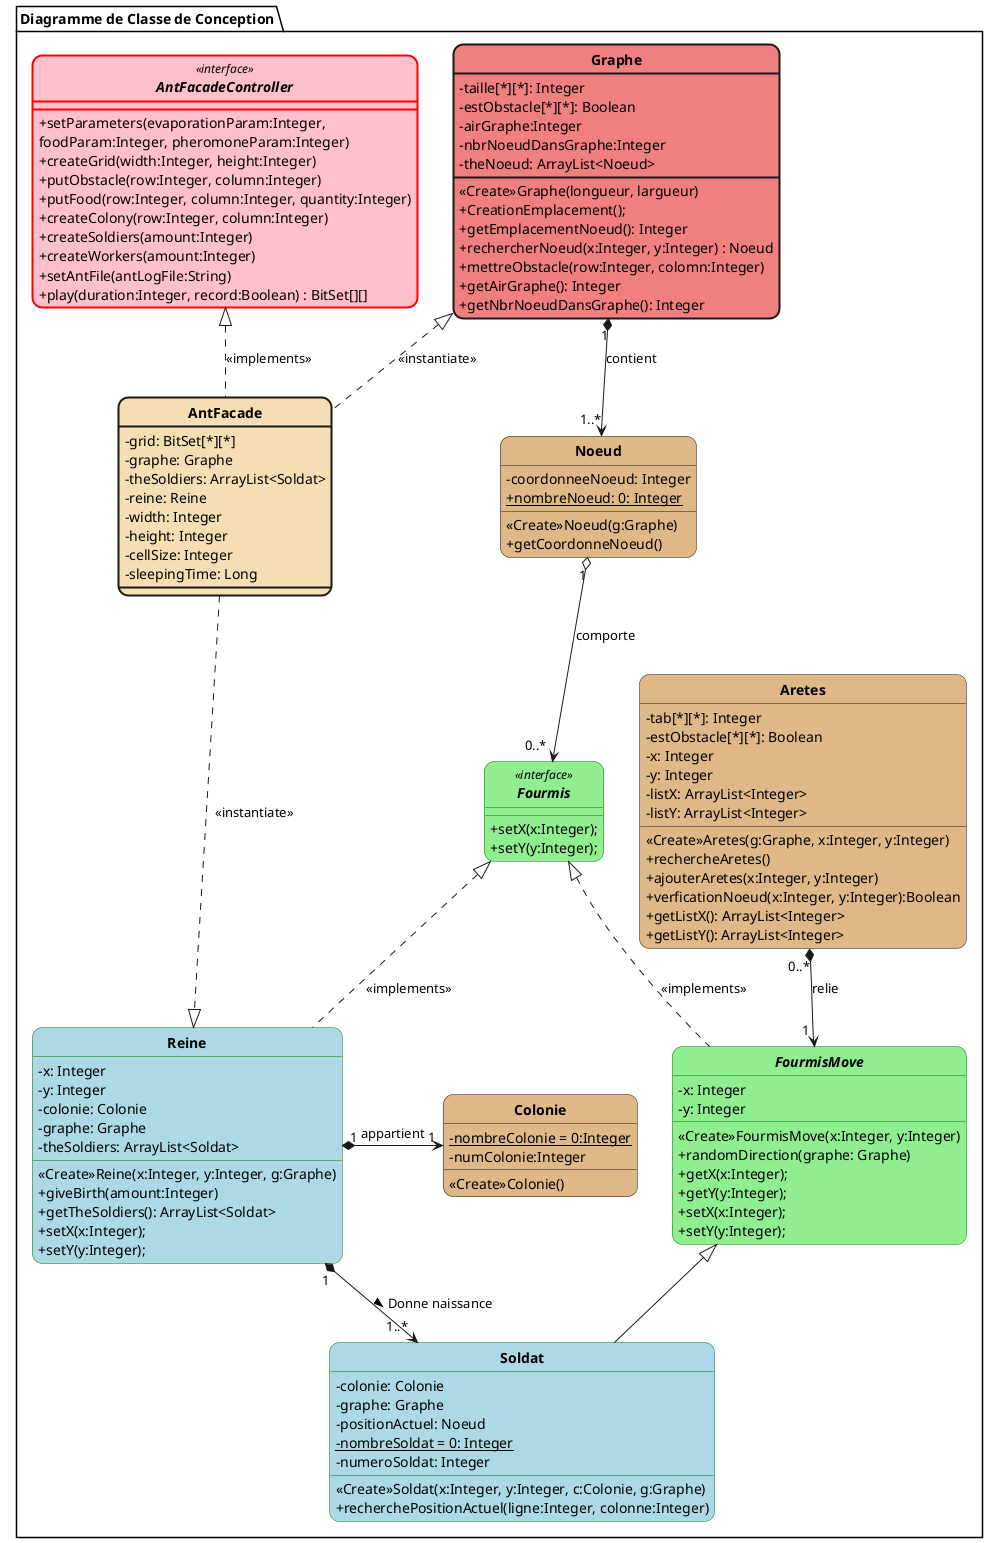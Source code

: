 @startuml
'https://plantuml.com/class-diagram

skinparam style strictuml
skinparam classAttributeIconSize 0
skinparam classFontStyle Bold
skinparam roundcorner 20
hide enum methods

package "Diagramme de Classe de Conception" <<Folder>> {
  interface AntFacadeController <<interface>> #pink ##[bold]red {
      +setParameters(evaporationParam:Integer,
      foodParam:Integer, pheromoneParam:Integer)
      +createGrid(width:Integer, height:Integer)
      +putObstacle(row:Integer, column:Integer)
      +putFood(row:Integer, column:Integer, quantity:Integer)
      +createColony(row:Integer, column:Integer)
      +createSoldiers(amount:Integer)
      +createWorkers(amount:Integer)
      +setAntFile(antLogFile:String)
      +play(duration:Integer, record:Boolean) : BitSet[][]
  }

  class Graphe #lightcoral;line.bold {
      -taille[*][*]: Integer
      -estObstacle[*][*]: Boolean
      -airGraphe:Integer
      -nbrNoeudDansGraphe:Integer
      -theNoeud: ArrayList<Noeud>

      <<Create>>Graphe(longueur, largueur)
      +CreationEmplacement();
      +getEmplacementNoeud(): Integer
      +rechercherNoeud(x:Integer, y:Integer) : Noeud
      +mettreObstacle(row:Integer, colomn:Integer)
      +getAirGraphe(): Integer
      +getNbrNoeudDansGraphe(): Integer
  }

  class Colonie #burlywood {
      -{static} nombreColonie = 0:Integer
      -numColonie:Integer
      <<Create>>Colonie()
  }

  class Noeud #burlywood {
      -coordonneeNoeud: Integer
      +{static} nombreNoeud: 0: Integer

      <<Create>>Noeud(g:Graphe)
      +getCoordonneNoeud()
  }

  class AntFacade #back:Wheat;line.bold {
      -grid: BitSet[*][*]
      -graphe: Graphe
      -theSoldiers: ArrayList<Soldat>
      -reine: Reine
      -width: Integer
      -height: Integer
      -cellSize: Integer
      -sleepingTime: Long
  }

  class Aretes #burlywood {
      -tab[*][*]: Integer
      -estObstacle[*][*]: Boolean
      -x: Integer
      -y: Integer
      -listX: ArrayList<Integer>
      -listY: ArrayList<Integer>

      <<Create>>Aretes(g:Graphe, x:Integer, y:Integer)
      +rechercheAretes()
      +ajouterAretes(x:Integer, y:Integer)
      +verficationNoeud(x:Integer, y:Integer):Boolean
      +getListX(): ArrayList<Integer>
      +getListY(): ArrayList<Integer>
  }

  interface Fourmis <<interface>> #lightgreen;line:green {
      +setX(x:Integer);
      +setY(y:Integer);
  }

  class Reine #lightblue;line:green {
      -x: Integer
      -y: Integer
      -colonie: Colonie
      -graphe: Graphe
      -theSoldiers: ArrayList<Soldat>

      <<Create>>Reine(x:Integer, y:Integer, g:Graphe)
      +giveBirth(amount:Integer)
      +getTheSoldiers(): ArrayList<Soldat>
      +setX(x:Integer);
      +setY(y:Integer);
  }

  abstract class FourmisMove #lightgreen;line:green {
      -x: Integer
      -y: Integer

      <<Create>>FourmisMove(x:Integer, y:Integer)
      +randomDirection(graphe: Graphe)
      +getX(x:Integer);
      +getY(y:Integer);
      +setX(x:Integer);
      +setY(y:Integer);
  }

  class Soldat #lightblue;line:green {
      -colonie: Colonie
      -graphe: Graphe
      -positionActuel: Noeud
      -{static} nombreSoldat = 0: Integer
      -numeroSoldat: Integer

      <<Create>>Soldat(x:Integer, y:Integer, c:Colonie, g:Graphe)
      +recherchePositionActuel(ligne:Integer, colonne:Integer)
  }
}


AntFacadeController <|.. AntFacade : <<implements>>
AntFacade .up.|> Graphe : <<instantiate>>
AntFacade ..|> Reine : <<instantiate>>

Graphe "1" *--> "1..*" Noeud : contient

FourmisMove "\t\t\t\t1" <--up* "0..*" Aretes : relie
Reine "1" *-right> "1" Colonie : appartient
Noeud "1" o--> "0..*\t" Fourmis : comporte
Fourmis <|.. Reine : <<implements>>
Fourmis <|.. FourmisMove : <<implements>>
FourmisMove <|-- Soldat
Reine "\t\t\t\t\t\t1" *-> "1..*" Soldat : Donne naissance >

@enduml